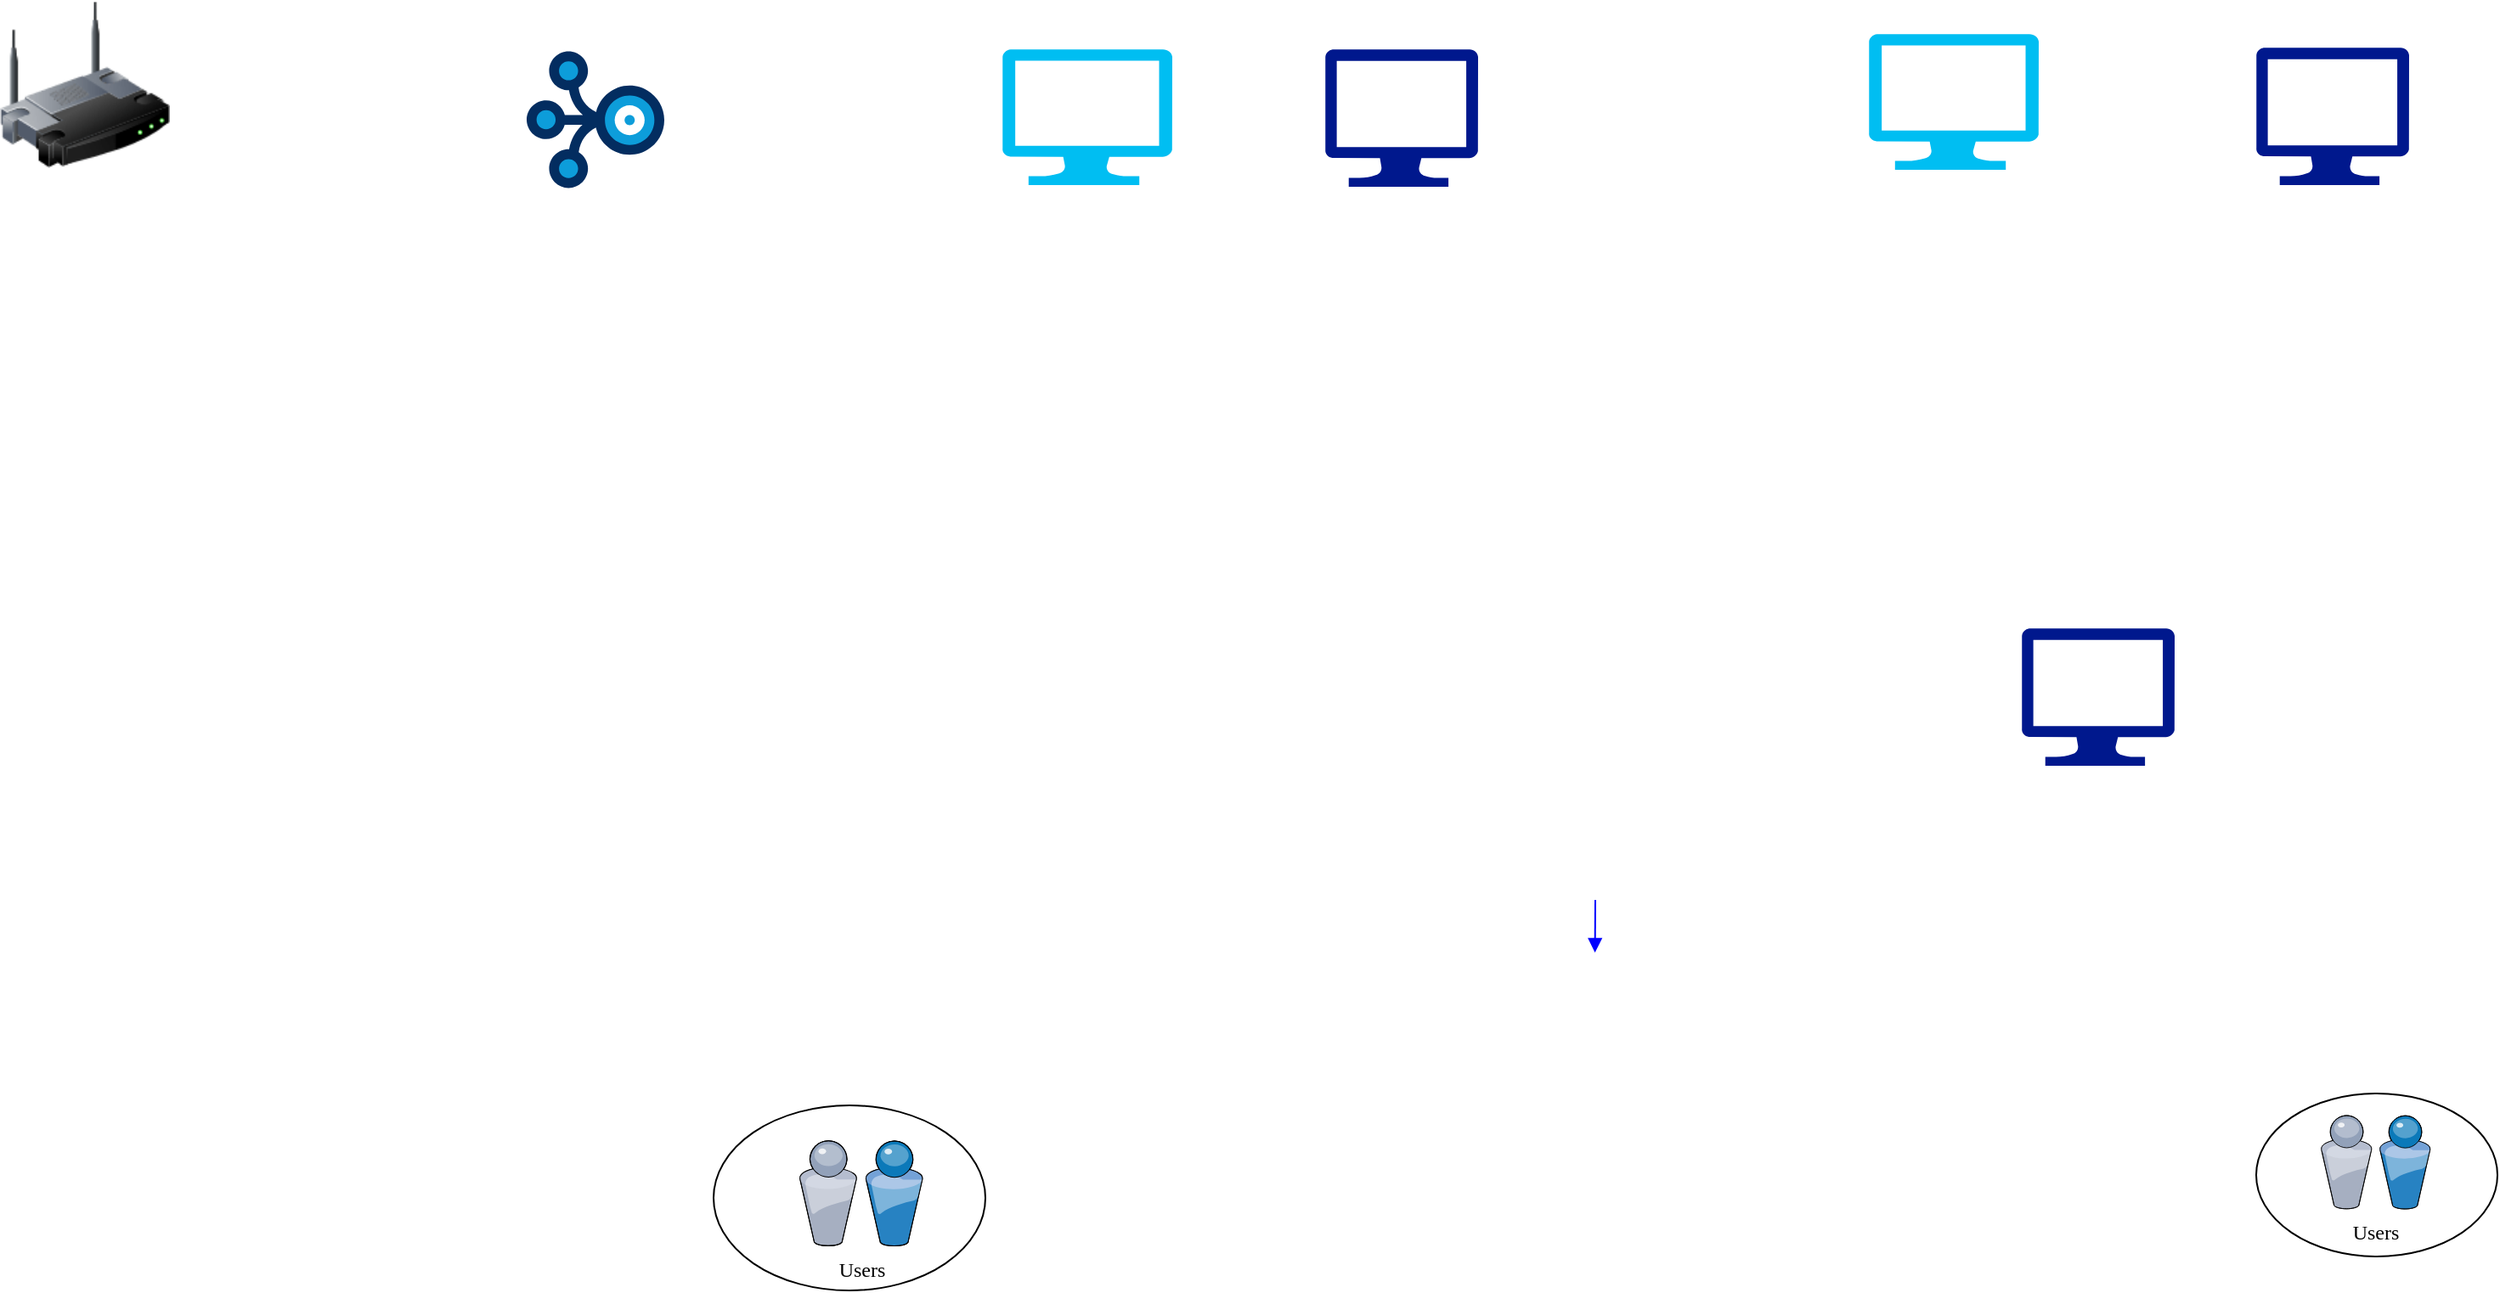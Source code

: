 <mxfile version="24.6.2" type="github">
  <diagram name="Page-1" id="822b0af5-4adb-64df-f703-e8dfc1f81529">
    <mxGraphModel dx="2390" dy="1182" grid="1" gridSize="10" guides="1" tooltips="1" connect="1" arrows="1" fold="1" page="1" pageScale="1" pageWidth="1100" pageHeight="850" background="none" math="0" shadow="0">
      <root>
        <mxCell id="0" />
        <mxCell id="1" parent="0" />
        <mxCell id="7d933b09d9755ecc-24" style="edgeStyle=none;rounded=0;html=1;exitX=0.5;exitY=1;labelBackgroundColor=none;startArrow=none;startFill=0;endArrow=block;endFill=1;strokeColor=#0000FF;strokeWidth=1;fontFamily=Verdana;fontSize=12;fontColor=#000000;" parent="1" edge="1">
          <mxGeometry relative="1" as="geometry">
            <mxPoint x="1089.0" y="580.0" as="sourcePoint" />
            <mxPoint x="1088.805" y="611" as="targetPoint" />
          </mxGeometry>
        </mxCell>
        <mxCell id="7d933b09d9755ecc-36" value="" style="ellipse;whiteSpace=wrap;html=1;rounded=0;shadow=0;comic=0;strokeWidth=1;fontFamily=Verdana;" parent="1" vertex="1">
          <mxGeometry x="1478" y="694" width="142" height="96" as="geometry" />
        </mxCell>
        <mxCell id="7d933b09d9755ecc-37" value="Users" style="verticalLabelPosition=bottom;aspect=fixed;html=1;verticalAlign=top;strokeColor=none;shape=mxgraph.citrix.users;rounded=0;shadow=0;comic=0;fontFamily=Verdana;" parent="1" vertex="1">
          <mxGeometry x="1516" y="707" width="64.5" height="55" as="geometry" />
        </mxCell>
        <mxCell id="2-sOZN1NLR4EMqEl9yD2-1" value="" style="image;html=1;image=img/lib/clip_art/networking/Wireless_Router_128x128.png" vertex="1" parent="1">
          <mxGeometry x="150" y="50" width="100" height="100" as="geometry" />
        </mxCell>
        <mxCell id="2-sOZN1NLR4EMqEl9yD2-2" value="" style="verticalLabelPosition=bottom;aspect=fixed;html=1;shape=mxgraph.salesforce.stream;" vertex="1" parent="1">
          <mxGeometry x="460" y="80" width="81" height="81" as="geometry" />
        </mxCell>
        <mxCell id="2-sOZN1NLR4EMqEl9yD2-3" value="" style="verticalLabelPosition=bottom;html=1;verticalAlign=top;align=center;strokeColor=none;fillColor=#00BEF2;shape=mxgraph.azure.computer;pointerEvents=1;" vertex="1" parent="1">
          <mxGeometry x="740" y="79" width="100" height="80" as="geometry" />
        </mxCell>
        <mxCell id="2-sOZN1NLR4EMqEl9yD2-4" value="" style="sketch=0;aspect=fixed;pointerEvents=1;shadow=0;dashed=0;html=1;strokeColor=none;labelPosition=center;verticalLabelPosition=bottom;verticalAlign=top;align=center;fillColor=#00188D;shape=mxgraph.azure.computer" vertex="1" parent="1">
          <mxGeometry x="930" y="79" width="90" height="81" as="geometry" />
        </mxCell>
        <mxCell id="2-sOZN1NLR4EMqEl9yD2-5" value="" style="verticalLabelPosition=bottom;html=1;verticalAlign=top;align=center;strokeColor=none;fillColor=#00BEF2;shape=mxgraph.azure.computer;pointerEvents=1;" vertex="1" parent="1">
          <mxGeometry x="1250" y="70" width="100" height="80" as="geometry" />
        </mxCell>
        <mxCell id="2-sOZN1NLR4EMqEl9yD2-7" value="" style="sketch=0;aspect=fixed;pointerEvents=1;shadow=0;dashed=0;html=1;strokeColor=none;labelPosition=center;verticalLabelPosition=bottom;verticalAlign=top;align=center;fillColor=#00188D;shape=mxgraph.azure.computer" vertex="1" parent="1">
          <mxGeometry x="1478" y="78" width="90" height="81" as="geometry" />
        </mxCell>
        <mxCell id="2-sOZN1NLR4EMqEl9yD2-8" value="" style="sketch=0;aspect=fixed;pointerEvents=1;shadow=0;dashed=0;html=1;strokeColor=none;labelPosition=center;verticalLabelPosition=bottom;verticalAlign=top;align=center;fillColor=#00188D;shape=mxgraph.azure.computer" vertex="1" parent="1">
          <mxGeometry x="1340" y="420" width="90" height="81" as="geometry" />
        </mxCell>
        <mxCell id="2-sOZN1NLR4EMqEl9yD2-9" value="" style="group" vertex="1" connectable="0" parent="1">
          <mxGeometry x="570" y="701" width="160" height="109" as="geometry" />
        </mxCell>
        <mxCell id="7d933b09d9755ecc-32" value="" style="ellipse;whiteSpace=wrap;html=1;rounded=0;shadow=0;comic=0;strokeWidth=1;fontFamily=Verdana;container=1;" parent="2-sOZN1NLR4EMqEl9yD2-9" vertex="1">
          <mxGeometry width="160" height="109.0" as="geometry" />
        </mxCell>
        <mxCell id="7d933b09d9755ecc-33" value="Users" style="verticalLabelPosition=bottom;aspect=fixed;html=1;verticalAlign=top;strokeColor=none;shape=mxgraph.citrix.users;rounded=0;shadow=0;comic=0;fontFamily=Verdana;container=1;" parent="2-sOZN1NLR4EMqEl9yD2-9" vertex="1">
          <mxGeometry x="50.423" y="20.82" width="72.676" height="61.972" as="geometry" />
        </mxCell>
      </root>
    </mxGraphModel>
  </diagram>
</mxfile>
